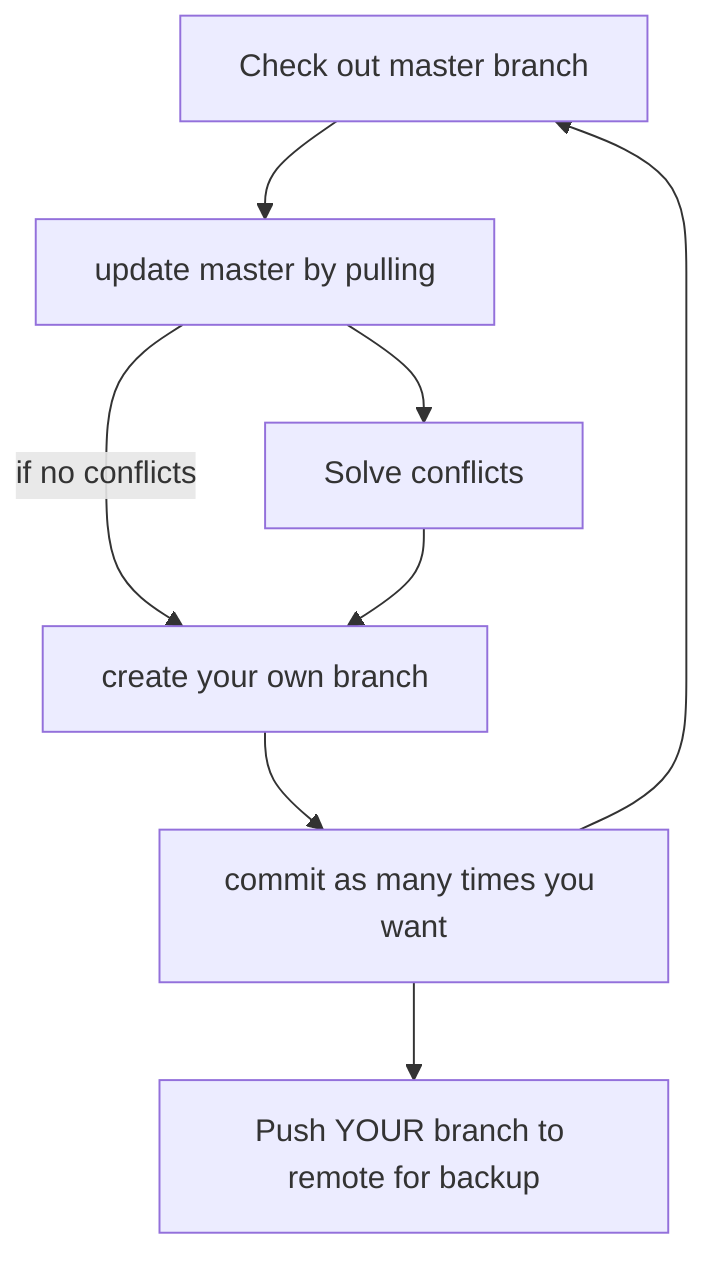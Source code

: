 graph TD
A[Check out master branch]-->B[update master by pulling]
B-->C2[Solve conflicts]
B-->|if no conflicts|C[create your own branch]
C2-->C
C-->D[commit as many times you want]
D-->E[Push YOUR branch to remote for backup]
D-->A